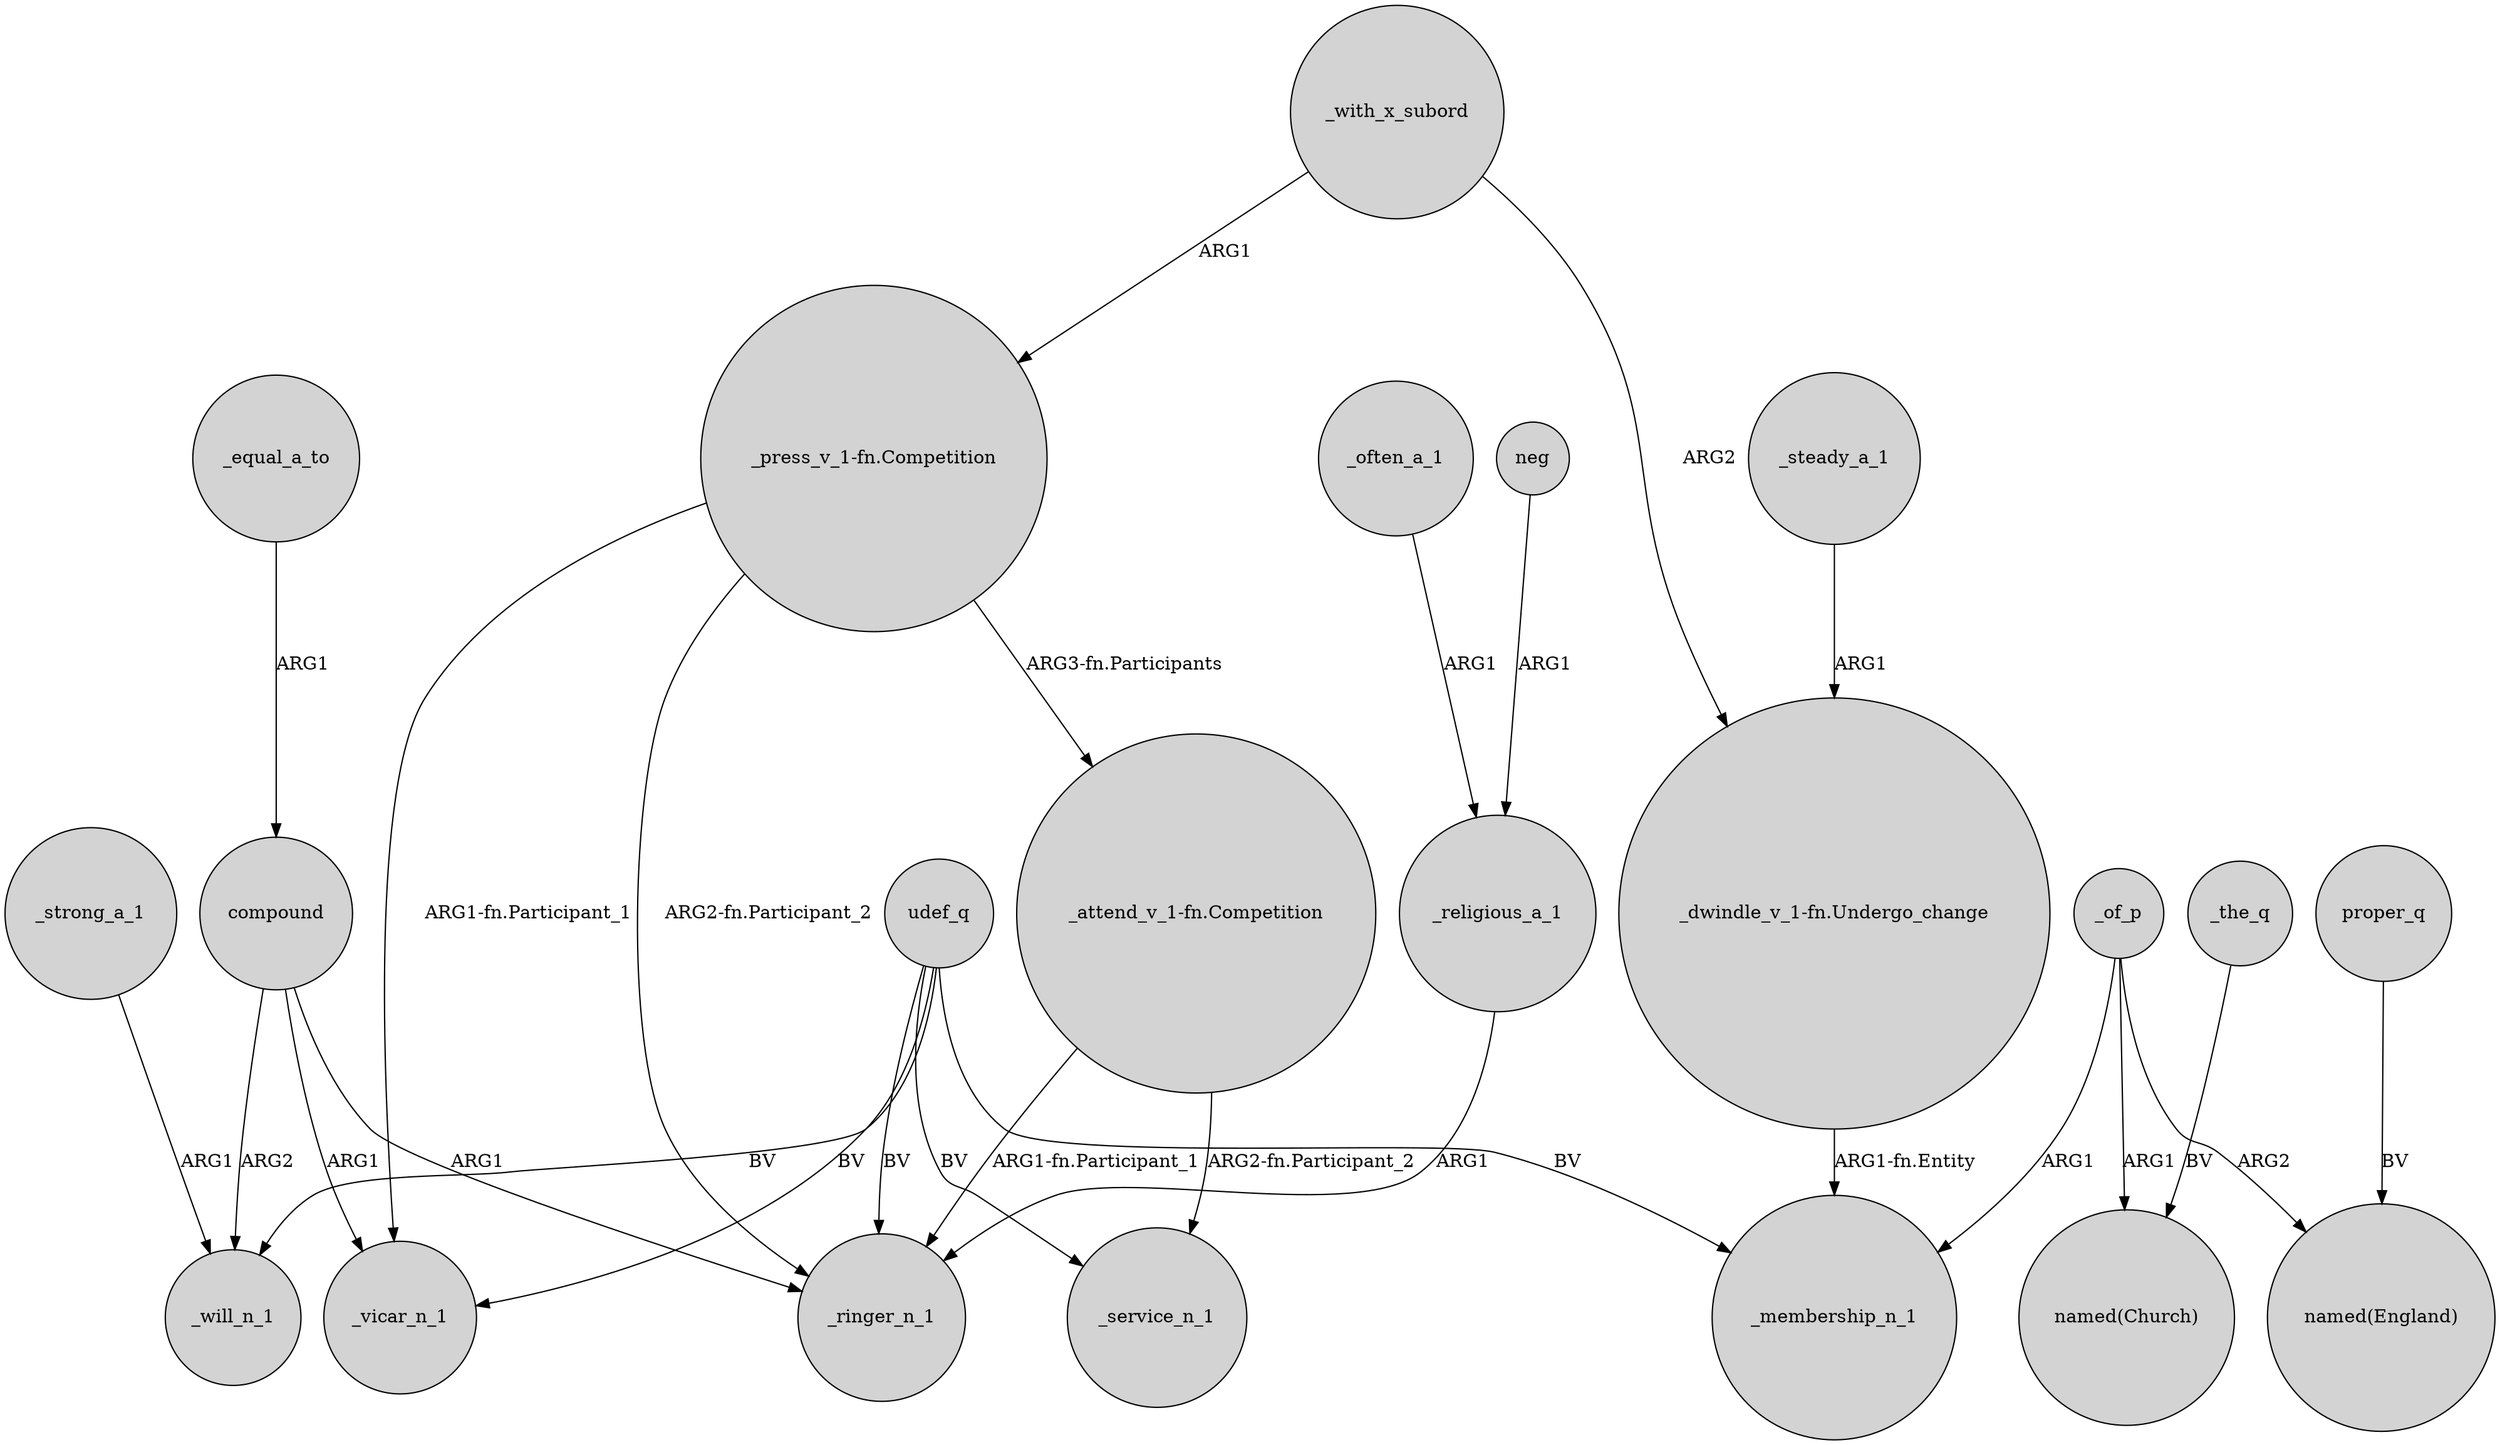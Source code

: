 digraph {
	node [shape=circle style=filled]
	_strong_a_1 -> _will_n_1 [label=ARG1]
	udef_q -> _service_n_1 [label=BV]
	"_press_v_1-fn.Competition" -> "_attend_v_1-fn.Competition" [label="ARG3-fn.Participants"]
	_the_q -> "named(Church)" [label=BV]
	"_press_v_1-fn.Competition" -> _ringer_n_1 [label="ARG2-fn.Participant_2"]
	_equal_a_to -> compound [label=ARG1]
	_religious_a_1 -> _ringer_n_1 [label=ARG1]
	udef_q -> _membership_n_1 [label=BV]
	_of_p -> "named(Church)" [label=ARG1]
	proper_q -> "named(England)" [label=BV]
	_with_x_subord -> "_dwindle_v_1-fn.Undergo_change" [label=ARG2]
	_with_x_subord -> "_press_v_1-fn.Competition" [label=ARG1]
	"_dwindle_v_1-fn.Undergo_change" -> _membership_n_1 [label="ARG1-fn.Entity"]
	_of_p -> "named(England)" [label=ARG2]
	"_attend_v_1-fn.Competition" -> _ringer_n_1 [label="ARG1-fn.Participant_1"]
	_steady_a_1 -> "_dwindle_v_1-fn.Undergo_change" [label=ARG1]
	"_attend_v_1-fn.Competition" -> _service_n_1 [label="ARG2-fn.Participant_2"]
	compound -> _will_n_1 [label=ARG2]
	_of_p -> _membership_n_1 [label=ARG1]
	udef_q -> _will_n_1 [label=BV]
	_often_a_1 -> _religious_a_1 [label=ARG1]
	neg -> _religious_a_1 [label=ARG1]
	compound -> _ringer_n_1 [label=ARG1]
	udef_q -> _ringer_n_1 [label=BV]
	udef_q -> _vicar_n_1 [label=BV]
	compound -> _vicar_n_1 [label=ARG1]
	"_press_v_1-fn.Competition" -> _vicar_n_1 [label="ARG1-fn.Participant_1"]
}
